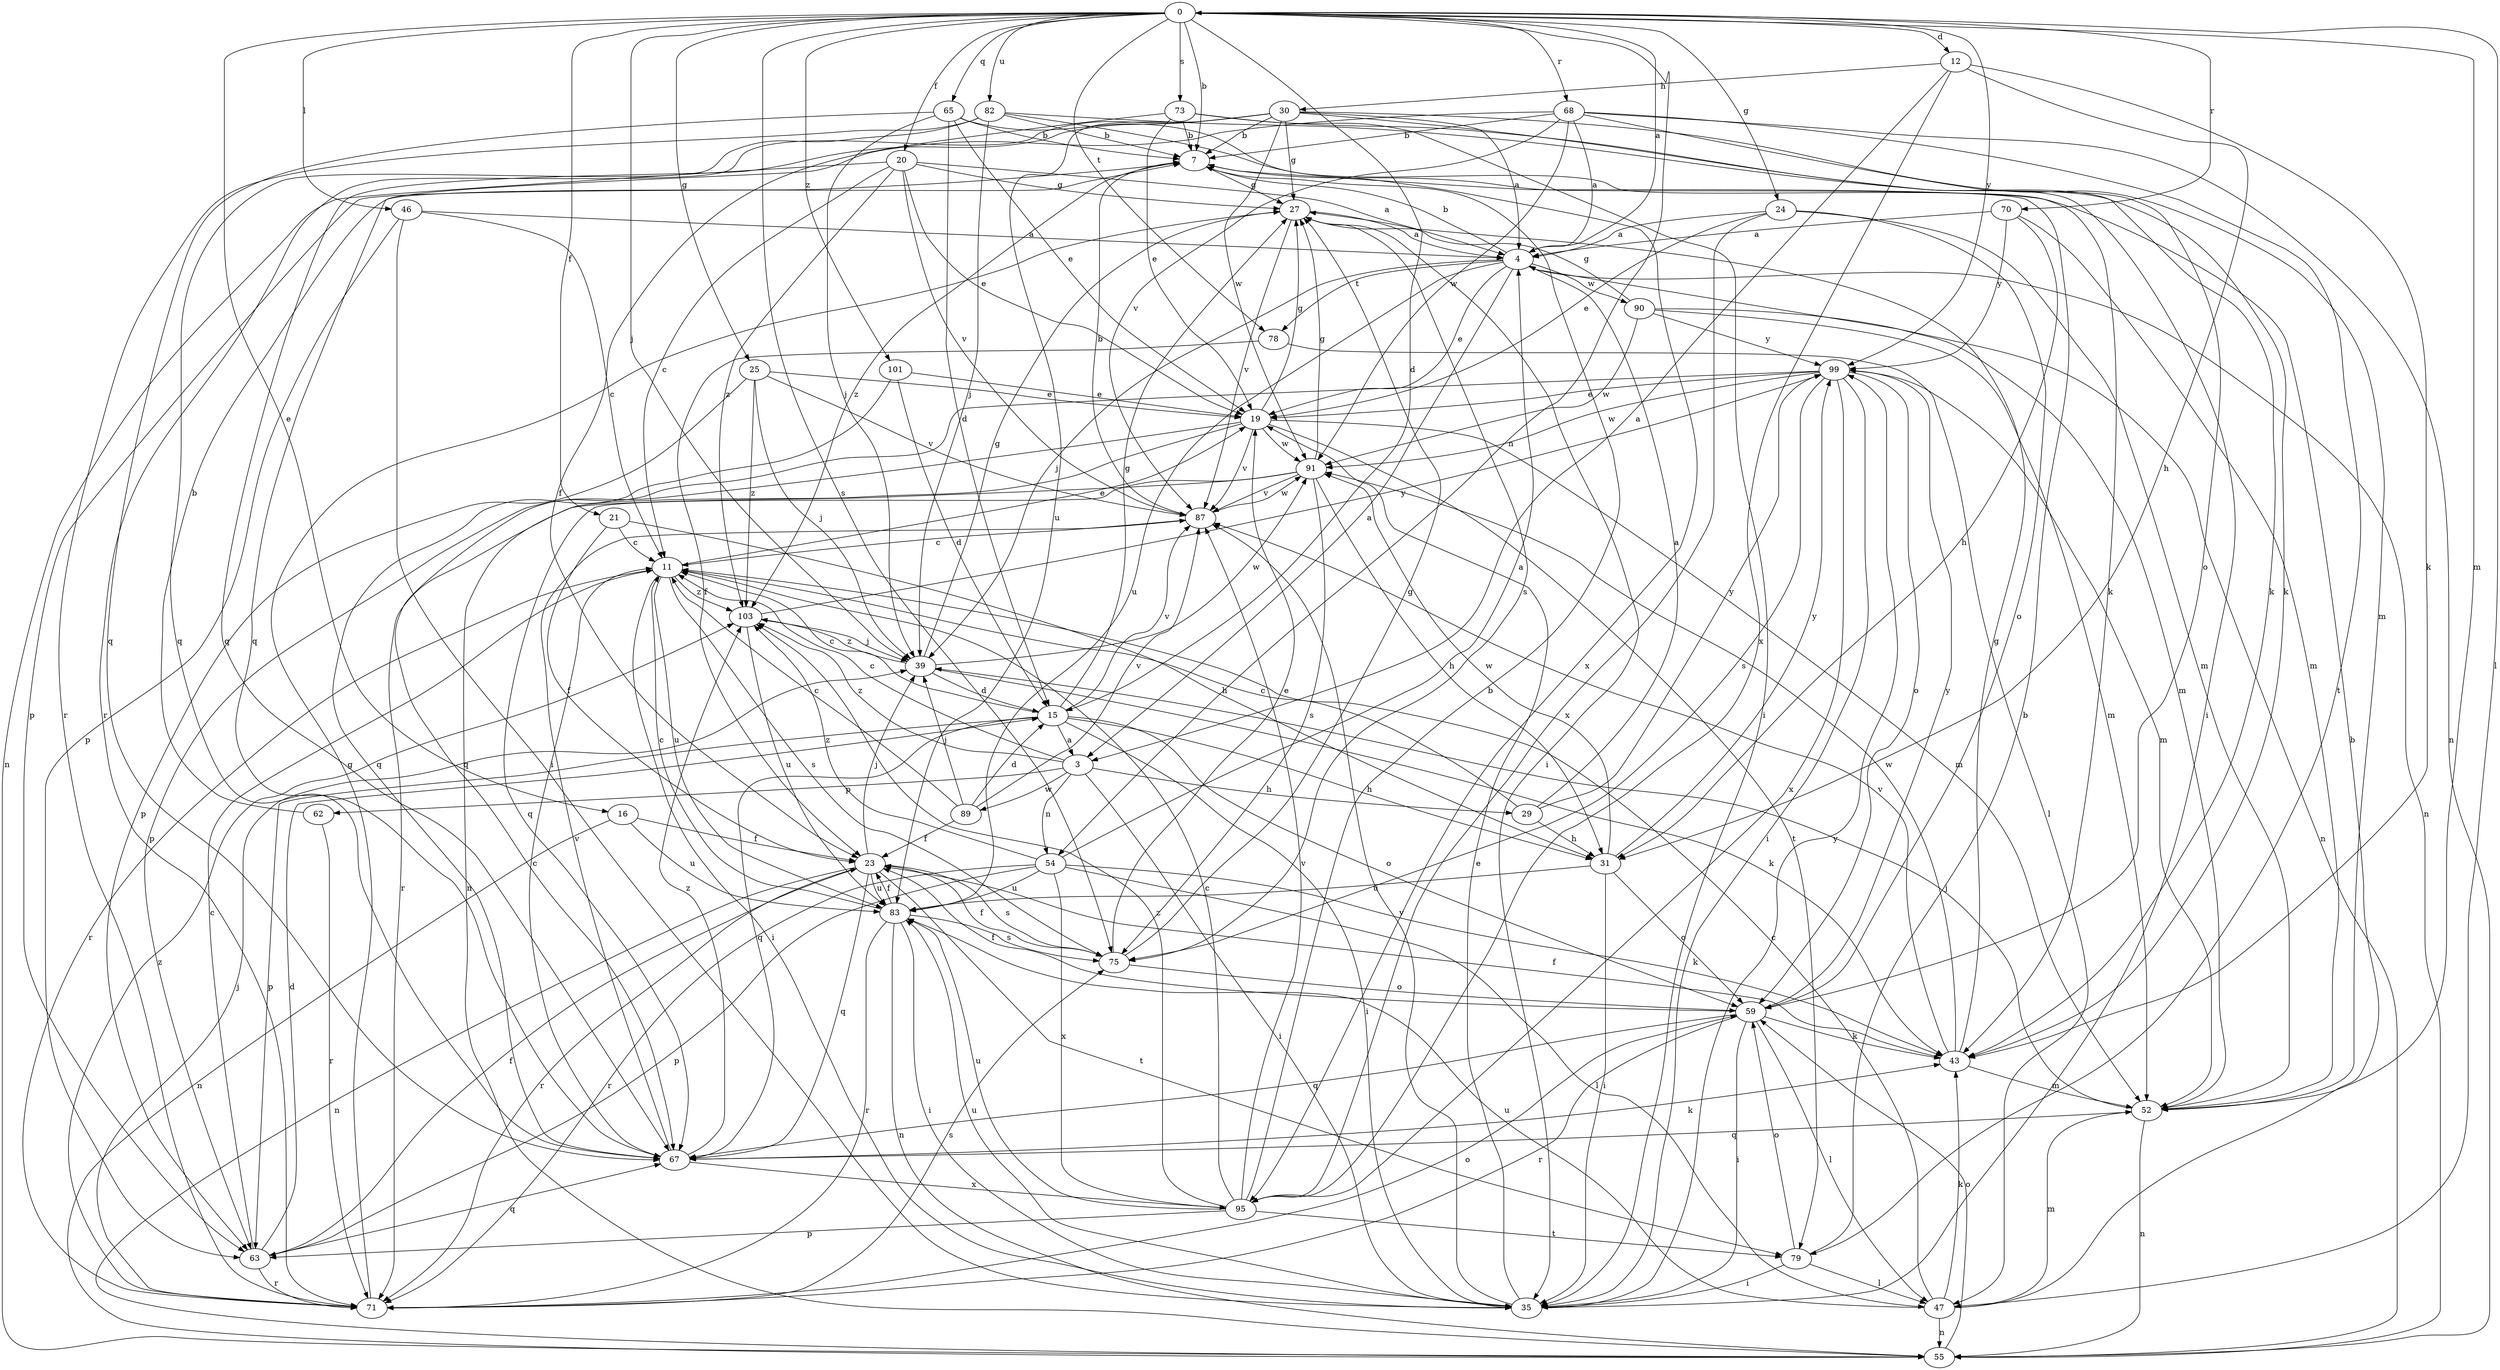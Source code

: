 strict digraph  {
0;
3;
4;
7;
11;
12;
15;
16;
19;
20;
21;
23;
24;
25;
27;
29;
30;
31;
35;
39;
43;
46;
47;
52;
54;
55;
59;
62;
63;
65;
67;
68;
70;
71;
73;
75;
78;
79;
82;
83;
87;
89;
90;
91;
95;
99;
101;
103;
0 -> 7  [label=b];
0 -> 12  [label=d];
0 -> 15  [label=d];
0 -> 16  [label=e];
0 -> 20  [label=f];
0 -> 21  [label=f];
0 -> 24  [label=g];
0 -> 25  [label=g];
0 -> 39  [label=j];
0 -> 46  [label=l];
0 -> 47  [label=l];
0 -> 52  [label=m];
0 -> 54  [label=n];
0 -> 65  [label=q];
0 -> 68  [label=r];
0 -> 70  [label=r];
0 -> 73  [label=s];
0 -> 75  [label=s];
0 -> 78  [label=t];
0 -> 82  [label=u];
0 -> 99  [label=y];
0 -> 101  [label=z];
3 -> 11  [label=c];
3 -> 29  [label=h];
3 -> 35  [label=i];
3 -> 54  [label=n];
3 -> 62  [label=p];
3 -> 89  [label=w];
3 -> 103  [label=z];
4 -> 0  [label=a];
4 -> 3  [label=a];
4 -> 7  [label=b];
4 -> 19  [label=e];
4 -> 39  [label=j];
4 -> 52  [label=m];
4 -> 55  [label=n];
4 -> 78  [label=t];
4 -> 83  [label=u];
4 -> 90  [label=w];
7 -> 27  [label=g];
7 -> 63  [label=p];
7 -> 103  [label=z];
11 -> 19  [label=e];
11 -> 35  [label=i];
11 -> 71  [label=r];
11 -> 75  [label=s];
11 -> 83  [label=u];
11 -> 103  [label=z];
12 -> 3  [label=a];
12 -> 30  [label=h];
12 -> 31  [label=h];
12 -> 43  [label=k];
12 -> 95  [label=x];
15 -> 3  [label=a];
15 -> 11  [label=c];
15 -> 27  [label=g];
15 -> 31  [label=h];
15 -> 35  [label=i];
15 -> 59  [label=o];
15 -> 63  [label=p];
15 -> 67  [label=q];
15 -> 87  [label=v];
16 -> 23  [label=f];
16 -> 55  [label=n];
16 -> 83  [label=u];
19 -> 27  [label=g];
19 -> 52  [label=m];
19 -> 55  [label=n];
19 -> 63  [label=p];
19 -> 79  [label=t];
19 -> 87  [label=v];
19 -> 91  [label=w];
20 -> 4  [label=a];
20 -> 11  [label=c];
20 -> 19  [label=e];
20 -> 27  [label=g];
20 -> 55  [label=n];
20 -> 87  [label=v];
20 -> 103  [label=z];
21 -> 11  [label=c];
21 -> 23  [label=f];
21 -> 31  [label=h];
23 -> 39  [label=j];
23 -> 55  [label=n];
23 -> 67  [label=q];
23 -> 71  [label=r];
23 -> 75  [label=s];
23 -> 79  [label=t];
23 -> 83  [label=u];
24 -> 4  [label=a];
24 -> 19  [label=e];
24 -> 52  [label=m];
24 -> 59  [label=o];
24 -> 95  [label=x];
25 -> 19  [label=e];
25 -> 39  [label=j];
25 -> 63  [label=p];
25 -> 87  [label=v];
25 -> 103  [label=z];
27 -> 4  [label=a];
27 -> 35  [label=i];
27 -> 75  [label=s];
27 -> 87  [label=v];
29 -> 4  [label=a];
29 -> 11  [label=c];
29 -> 31  [label=h];
29 -> 99  [label=y];
30 -> 4  [label=a];
30 -> 7  [label=b];
30 -> 27  [label=g];
30 -> 35  [label=i];
30 -> 52  [label=m];
30 -> 67  [label=q];
30 -> 71  [label=r];
30 -> 83  [label=u];
30 -> 91  [label=w];
31 -> 35  [label=i];
31 -> 59  [label=o];
31 -> 83  [label=u];
31 -> 91  [label=w];
31 -> 99  [label=y];
35 -> 19  [label=e];
35 -> 83  [label=u];
35 -> 87  [label=v];
35 -> 99  [label=y];
39 -> 15  [label=d];
39 -> 27  [label=g];
39 -> 43  [label=k];
39 -> 91  [label=w];
39 -> 103  [label=z];
43 -> 23  [label=f];
43 -> 27  [label=g];
43 -> 52  [label=m];
43 -> 87  [label=v];
43 -> 91  [label=w];
46 -> 4  [label=a];
46 -> 11  [label=c];
46 -> 35  [label=i];
46 -> 63  [label=p];
47 -> 7  [label=b];
47 -> 11  [label=c];
47 -> 43  [label=k];
47 -> 52  [label=m];
47 -> 55  [label=n];
47 -> 83  [label=u];
52 -> 39  [label=j];
52 -> 55  [label=n];
52 -> 67  [label=q];
54 -> 4  [label=a];
54 -> 43  [label=k];
54 -> 47  [label=l];
54 -> 63  [label=p];
54 -> 71  [label=r];
54 -> 83  [label=u];
54 -> 95  [label=x];
54 -> 103  [label=z];
55 -> 59  [label=o];
59 -> 23  [label=f];
59 -> 35  [label=i];
59 -> 43  [label=k];
59 -> 47  [label=l];
59 -> 67  [label=q];
59 -> 71  [label=r];
59 -> 99  [label=y];
62 -> 7  [label=b];
62 -> 71  [label=r];
63 -> 11  [label=c];
63 -> 15  [label=d];
63 -> 23  [label=f];
63 -> 67  [label=q];
63 -> 71  [label=r];
65 -> 7  [label=b];
65 -> 15  [label=d];
65 -> 19  [label=e];
65 -> 39  [label=j];
65 -> 43  [label=k];
65 -> 67  [label=q];
67 -> 11  [label=c];
67 -> 43  [label=k];
67 -> 87  [label=v];
67 -> 95  [label=x];
67 -> 103  [label=z];
68 -> 4  [label=a];
68 -> 7  [label=b];
68 -> 55  [label=n];
68 -> 59  [label=o];
68 -> 67  [label=q];
68 -> 79  [label=t];
68 -> 87  [label=v];
68 -> 91  [label=w];
70 -> 4  [label=a];
70 -> 31  [label=h];
70 -> 52  [label=m];
70 -> 99  [label=y];
71 -> 27  [label=g];
71 -> 39  [label=j];
71 -> 59  [label=o];
71 -> 75  [label=s];
71 -> 103  [label=z];
73 -> 7  [label=b];
73 -> 19  [label=e];
73 -> 23  [label=f];
73 -> 35  [label=i];
73 -> 43  [label=k];
75 -> 19  [label=e];
75 -> 23  [label=f];
75 -> 27  [label=g];
75 -> 59  [label=o];
78 -> 23  [label=f];
78 -> 47  [label=l];
79 -> 7  [label=b];
79 -> 35  [label=i];
79 -> 47  [label=l];
79 -> 59  [label=o];
82 -> 7  [label=b];
82 -> 39  [label=j];
82 -> 43  [label=k];
82 -> 67  [label=q];
82 -> 71  [label=r];
82 -> 95  [label=x];
83 -> 11  [label=c];
83 -> 23  [label=f];
83 -> 35  [label=i];
83 -> 55  [label=n];
83 -> 71  [label=r];
83 -> 75  [label=s];
87 -> 7  [label=b];
87 -> 11  [label=c];
87 -> 91  [label=w];
89 -> 11  [label=c];
89 -> 15  [label=d];
89 -> 23  [label=f];
89 -> 39  [label=j];
89 -> 87  [label=v];
90 -> 27  [label=g];
90 -> 52  [label=m];
90 -> 55  [label=n];
90 -> 91  [label=w];
90 -> 99  [label=y];
91 -> 27  [label=g];
91 -> 31  [label=h];
91 -> 67  [label=q];
91 -> 71  [label=r];
91 -> 75  [label=s];
91 -> 87  [label=v];
95 -> 7  [label=b];
95 -> 11  [label=c];
95 -> 63  [label=p];
95 -> 79  [label=t];
95 -> 83  [label=u];
95 -> 87  [label=v];
95 -> 103  [label=z];
99 -> 19  [label=e];
99 -> 35  [label=i];
99 -> 52  [label=m];
99 -> 59  [label=o];
99 -> 67  [label=q];
99 -> 75  [label=s];
99 -> 91  [label=w];
99 -> 95  [label=x];
101 -> 15  [label=d];
101 -> 19  [label=e];
101 -> 67  [label=q];
103 -> 39  [label=j];
103 -> 83  [label=u];
103 -> 99  [label=y];
}
